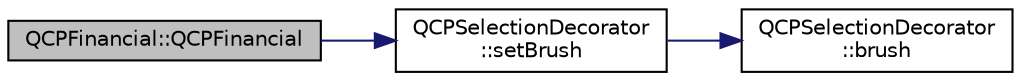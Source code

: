 digraph "QCPFinancial::QCPFinancial"
{
 // LATEX_PDF_SIZE
  edge [fontname="Helvetica",fontsize="10",labelfontname="Helvetica",labelfontsize="10"];
  node [fontname="Helvetica",fontsize="10",shape=record];
  rankdir="LR";
  Node1 [label="QCPFinancial::QCPFinancial",height=0.2,width=0.4,color="black", fillcolor="grey75", style="filled", fontcolor="black",tooltip=" "];
  Node1 -> Node2 [color="midnightblue",fontsize="10",style="solid",fontname="Helvetica"];
  Node2 [label="QCPSelectionDecorator\l::setBrush",height=0.2,width=0.4,color="black", fillcolor="white", style="filled",URL="$classQCPSelectionDecorator.html#aa74b626be518ea17055f918d423c8c2d",tooltip=" "];
  Node2 -> Node3 [color="midnightblue",fontsize="10",style="solid",fontname="Helvetica"];
  Node3 [label="QCPSelectionDecorator\l::brush",height=0.2,width=0.4,color="black", fillcolor="white", style="filled",URL="$classQCPSelectionDecorator.html#a783b643aa52120a25308fc501b9998b1",tooltip=" "];
}
